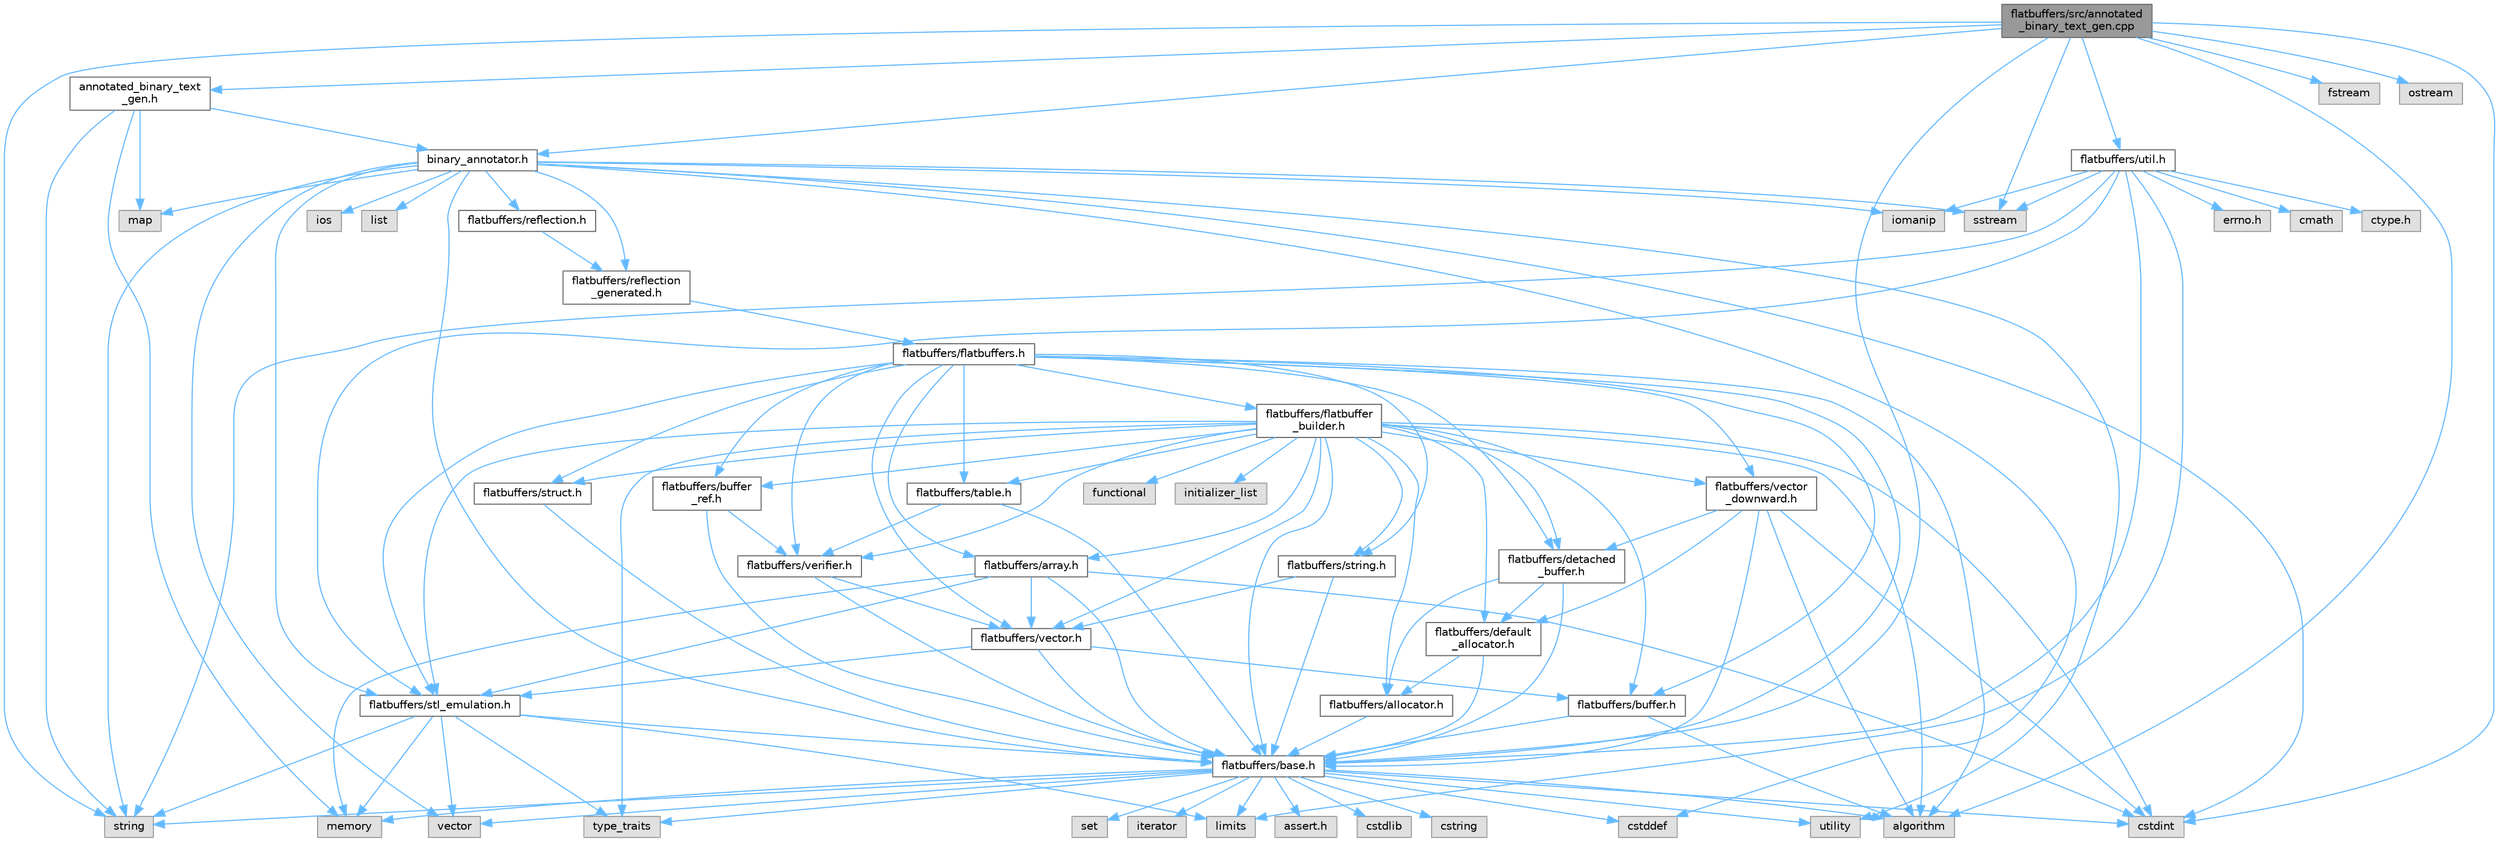 digraph "flatbuffers/src/annotated_binary_text_gen.cpp"
{
 // LATEX_PDF_SIZE
  bgcolor="transparent";
  edge [fontname=Helvetica,fontsize=10,labelfontname=Helvetica,labelfontsize=10];
  node [fontname=Helvetica,fontsize=10,shape=box,height=0.2,width=0.4];
  Node1 [id="Node000001",label="flatbuffers/src/annotated\l_binary_text_gen.cpp",height=0.2,width=0.4,color="gray40", fillcolor="grey60", style="filled", fontcolor="black",tooltip=" "];
  Node1 -> Node2 [id="edge1_Node000001_Node000002",color="steelblue1",style="solid",tooltip=" "];
  Node2 [id="Node000002",label="annotated_binary_text\l_gen.h",height=0.2,width=0.4,color="grey40", fillcolor="white", style="filled",URL="$annotated__binary__text__gen_8h.html",tooltip=" "];
  Node2 -> Node3 [id="edge2_Node000002_Node000003",color="steelblue1",style="solid",tooltip=" "];
  Node3 [id="Node000003",label="map",height=0.2,width=0.4,color="grey60", fillcolor="#E0E0E0", style="filled",tooltip=" "];
  Node2 -> Node4 [id="edge3_Node000002_Node000004",color="steelblue1",style="solid",tooltip=" "];
  Node4 [id="Node000004",label="memory",height=0.2,width=0.4,color="grey60", fillcolor="#E0E0E0", style="filled",tooltip=" "];
  Node2 -> Node5 [id="edge4_Node000002_Node000005",color="steelblue1",style="solid",tooltip=" "];
  Node5 [id="Node000005",label="string",height=0.2,width=0.4,color="grey60", fillcolor="#E0E0E0", style="filled",tooltip=" "];
  Node2 -> Node6 [id="edge5_Node000002_Node000006",color="steelblue1",style="solid",tooltip=" "];
  Node6 [id="Node000006",label="binary_annotator.h",height=0.2,width=0.4,color="grey40", fillcolor="white", style="filled",URL="$binary__annotator_8h.html",tooltip=" "];
  Node6 -> Node7 [id="edge6_Node000006_Node000007",color="steelblue1",style="solid",tooltip=" "];
  Node7 [id="Node000007",label="cstddef",height=0.2,width=0.4,color="grey60", fillcolor="#E0E0E0", style="filled",tooltip=" "];
  Node6 -> Node8 [id="edge7_Node000006_Node000008",color="steelblue1",style="solid",tooltip=" "];
  Node8 [id="Node000008",label="cstdint",height=0.2,width=0.4,color="grey60", fillcolor="#E0E0E0", style="filled",tooltip=" "];
  Node6 -> Node9 [id="edge8_Node000006_Node000009",color="steelblue1",style="solid",tooltip=" "];
  Node9 [id="Node000009",label="iomanip",height=0.2,width=0.4,color="grey60", fillcolor="#E0E0E0", style="filled",tooltip=" "];
  Node6 -> Node10 [id="edge9_Node000006_Node000010",color="steelblue1",style="solid",tooltip=" "];
  Node10 [id="Node000010",label="ios",height=0.2,width=0.4,color="grey60", fillcolor="#E0E0E0", style="filled",tooltip=" "];
  Node6 -> Node11 [id="edge10_Node000006_Node000011",color="steelblue1",style="solid",tooltip=" "];
  Node11 [id="Node000011",label="list",height=0.2,width=0.4,color="grey60", fillcolor="#E0E0E0", style="filled",tooltip=" "];
  Node6 -> Node3 [id="edge11_Node000006_Node000003",color="steelblue1",style="solid",tooltip=" "];
  Node6 -> Node12 [id="edge12_Node000006_Node000012",color="steelblue1",style="solid",tooltip=" "];
  Node12 [id="Node000012",label="sstream",height=0.2,width=0.4,color="grey60", fillcolor="#E0E0E0", style="filled",tooltip=" "];
  Node6 -> Node5 [id="edge13_Node000006_Node000005",color="steelblue1",style="solid",tooltip=" "];
  Node6 -> Node13 [id="edge14_Node000006_Node000013",color="steelblue1",style="solid",tooltip=" "];
  Node13 [id="Node000013",label="utility",height=0.2,width=0.4,color="grey60", fillcolor="#E0E0E0", style="filled",tooltip=" "];
  Node6 -> Node14 [id="edge15_Node000006_Node000014",color="steelblue1",style="solid",tooltip=" "];
  Node14 [id="Node000014",label="vector",height=0.2,width=0.4,color="grey60", fillcolor="#E0E0E0", style="filled",tooltip=" "];
  Node6 -> Node15 [id="edge16_Node000006_Node000015",color="steelblue1",style="solid",tooltip=" "];
  Node15 [id="Node000015",label="flatbuffers/base.h",height=0.2,width=0.4,color="grey40", fillcolor="white", style="filled",URL="$base_8h.html",tooltip=" "];
  Node15 -> Node16 [id="edge17_Node000015_Node000016",color="steelblue1",style="solid",tooltip=" "];
  Node16 [id="Node000016",label="assert.h",height=0.2,width=0.4,color="grey60", fillcolor="#E0E0E0", style="filled",tooltip=" "];
  Node15 -> Node8 [id="edge18_Node000015_Node000008",color="steelblue1",style="solid",tooltip=" "];
  Node15 -> Node7 [id="edge19_Node000015_Node000007",color="steelblue1",style="solid",tooltip=" "];
  Node15 -> Node17 [id="edge20_Node000015_Node000017",color="steelblue1",style="solid",tooltip=" "];
  Node17 [id="Node000017",label="cstdlib",height=0.2,width=0.4,color="grey60", fillcolor="#E0E0E0", style="filled",tooltip=" "];
  Node15 -> Node18 [id="edge21_Node000015_Node000018",color="steelblue1",style="solid",tooltip=" "];
  Node18 [id="Node000018",label="cstring",height=0.2,width=0.4,color="grey60", fillcolor="#E0E0E0", style="filled",tooltip=" "];
  Node15 -> Node13 [id="edge22_Node000015_Node000013",color="steelblue1",style="solid",tooltip=" "];
  Node15 -> Node5 [id="edge23_Node000015_Node000005",color="steelblue1",style="solid",tooltip=" "];
  Node15 -> Node19 [id="edge24_Node000015_Node000019",color="steelblue1",style="solid",tooltip=" "];
  Node19 [id="Node000019",label="type_traits",height=0.2,width=0.4,color="grey60", fillcolor="#E0E0E0", style="filled",tooltip=" "];
  Node15 -> Node14 [id="edge25_Node000015_Node000014",color="steelblue1",style="solid",tooltip=" "];
  Node15 -> Node20 [id="edge26_Node000015_Node000020",color="steelblue1",style="solid",tooltip=" "];
  Node20 [id="Node000020",label="set",height=0.2,width=0.4,color="grey60", fillcolor="#E0E0E0", style="filled",tooltip=" "];
  Node15 -> Node21 [id="edge27_Node000015_Node000021",color="steelblue1",style="solid",tooltip=" "];
  Node21 [id="Node000021",label="algorithm",height=0.2,width=0.4,color="grey60", fillcolor="#E0E0E0", style="filled",tooltip=" "];
  Node15 -> Node22 [id="edge28_Node000015_Node000022",color="steelblue1",style="solid",tooltip=" "];
  Node22 [id="Node000022",label="limits",height=0.2,width=0.4,color="grey60", fillcolor="#E0E0E0", style="filled",tooltip=" "];
  Node15 -> Node23 [id="edge29_Node000015_Node000023",color="steelblue1",style="solid",tooltip=" "];
  Node23 [id="Node000023",label="iterator",height=0.2,width=0.4,color="grey60", fillcolor="#E0E0E0", style="filled",tooltip=" "];
  Node15 -> Node4 [id="edge30_Node000015_Node000004",color="steelblue1",style="solid",tooltip=" "];
  Node6 -> Node24 [id="edge31_Node000006_Node000024",color="steelblue1",style="solid",tooltip=" "];
  Node24 [id="Node000024",label="flatbuffers/reflection.h",height=0.2,width=0.4,color="grey40", fillcolor="white", style="filled",URL="$reflection_8h.html",tooltip=" "];
  Node24 -> Node25 [id="edge32_Node000024_Node000025",color="steelblue1",style="solid",tooltip=" "];
  Node25 [id="Node000025",label="flatbuffers/reflection\l_generated.h",height=0.2,width=0.4,color="grey40", fillcolor="white", style="filled",URL="$reflection__generated_8h.html",tooltip=" "];
  Node25 -> Node26 [id="edge33_Node000025_Node000026",color="steelblue1",style="solid",tooltip=" "];
  Node26 [id="Node000026",label="flatbuffers/flatbuffers.h",height=0.2,width=0.4,color="grey40", fillcolor="white", style="filled",URL="$flatbuffers_8h.html",tooltip=" "];
  Node26 -> Node21 [id="edge34_Node000026_Node000021",color="steelblue1",style="solid",tooltip=" "];
  Node26 -> Node27 [id="edge35_Node000026_Node000027",color="steelblue1",style="solid",tooltip=" "];
  Node27 [id="Node000027",label="flatbuffers/array.h",height=0.2,width=0.4,color="grey40", fillcolor="white", style="filled",URL="$array_8h.html",tooltip=" "];
  Node27 -> Node8 [id="edge36_Node000027_Node000008",color="steelblue1",style="solid",tooltip=" "];
  Node27 -> Node4 [id="edge37_Node000027_Node000004",color="steelblue1",style="solid",tooltip=" "];
  Node27 -> Node15 [id="edge38_Node000027_Node000015",color="steelblue1",style="solid",tooltip=" "];
  Node27 -> Node28 [id="edge39_Node000027_Node000028",color="steelblue1",style="solid",tooltip=" "];
  Node28 [id="Node000028",label="flatbuffers/stl_emulation.h",height=0.2,width=0.4,color="grey40", fillcolor="white", style="filled",URL="$stl__emulation_8h.html",tooltip=" "];
  Node28 -> Node15 [id="edge40_Node000028_Node000015",color="steelblue1",style="solid",tooltip=" "];
  Node28 -> Node5 [id="edge41_Node000028_Node000005",color="steelblue1",style="solid",tooltip=" "];
  Node28 -> Node19 [id="edge42_Node000028_Node000019",color="steelblue1",style="solid",tooltip=" "];
  Node28 -> Node14 [id="edge43_Node000028_Node000014",color="steelblue1",style="solid",tooltip=" "];
  Node28 -> Node4 [id="edge44_Node000028_Node000004",color="steelblue1",style="solid",tooltip=" "];
  Node28 -> Node22 [id="edge45_Node000028_Node000022",color="steelblue1",style="solid",tooltip=" "];
  Node27 -> Node29 [id="edge46_Node000027_Node000029",color="steelblue1",style="solid",tooltip=" "];
  Node29 [id="Node000029",label="flatbuffers/vector.h",height=0.2,width=0.4,color="grey40", fillcolor="white", style="filled",URL="$vector_8h.html",tooltip=" "];
  Node29 -> Node15 [id="edge47_Node000029_Node000015",color="steelblue1",style="solid",tooltip=" "];
  Node29 -> Node30 [id="edge48_Node000029_Node000030",color="steelblue1",style="solid",tooltip=" "];
  Node30 [id="Node000030",label="flatbuffers/buffer.h",height=0.2,width=0.4,color="grey40", fillcolor="white", style="filled",URL="$buffer_8h.html",tooltip=" "];
  Node30 -> Node21 [id="edge49_Node000030_Node000021",color="steelblue1",style="solid",tooltip=" "];
  Node30 -> Node15 [id="edge50_Node000030_Node000015",color="steelblue1",style="solid",tooltip=" "];
  Node29 -> Node28 [id="edge51_Node000029_Node000028",color="steelblue1",style="solid",tooltip=" "];
  Node26 -> Node15 [id="edge52_Node000026_Node000015",color="steelblue1",style="solid",tooltip=" "];
  Node26 -> Node30 [id="edge53_Node000026_Node000030",color="steelblue1",style="solid",tooltip=" "];
  Node26 -> Node31 [id="edge54_Node000026_Node000031",color="steelblue1",style="solid",tooltip=" "];
  Node31 [id="Node000031",label="flatbuffers/buffer\l_ref.h",height=0.2,width=0.4,color="grey40", fillcolor="white", style="filled",URL="$buffer__ref_8h.html",tooltip=" "];
  Node31 -> Node15 [id="edge55_Node000031_Node000015",color="steelblue1",style="solid",tooltip=" "];
  Node31 -> Node32 [id="edge56_Node000031_Node000032",color="steelblue1",style="solid",tooltip=" "];
  Node32 [id="Node000032",label="flatbuffers/verifier.h",height=0.2,width=0.4,color="grey40", fillcolor="white", style="filled",URL="$verifier_8h.html",tooltip=" "];
  Node32 -> Node15 [id="edge57_Node000032_Node000015",color="steelblue1",style="solid",tooltip=" "];
  Node32 -> Node29 [id="edge58_Node000032_Node000029",color="steelblue1",style="solid",tooltip=" "];
  Node26 -> Node33 [id="edge59_Node000026_Node000033",color="steelblue1",style="solid",tooltip=" "];
  Node33 [id="Node000033",label="flatbuffers/detached\l_buffer.h",height=0.2,width=0.4,color="grey40", fillcolor="white", style="filled",URL="$detached__buffer_8h.html",tooltip=" "];
  Node33 -> Node34 [id="edge60_Node000033_Node000034",color="steelblue1",style="solid",tooltip=" "];
  Node34 [id="Node000034",label="flatbuffers/allocator.h",height=0.2,width=0.4,color="grey40", fillcolor="white", style="filled",URL="$allocator_8h.html",tooltip=" "];
  Node34 -> Node15 [id="edge61_Node000034_Node000015",color="steelblue1",style="solid",tooltip=" "];
  Node33 -> Node15 [id="edge62_Node000033_Node000015",color="steelblue1",style="solid",tooltip=" "];
  Node33 -> Node35 [id="edge63_Node000033_Node000035",color="steelblue1",style="solid",tooltip=" "];
  Node35 [id="Node000035",label="flatbuffers/default\l_allocator.h",height=0.2,width=0.4,color="grey40", fillcolor="white", style="filled",URL="$default__allocator_8h.html",tooltip=" "];
  Node35 -> Node34 [id="edge64_Node000035_Node000034",color="steelblue1",style="solid",tooltip=" "];
  Node35 -> Node15 [id="edge65_Node000035_Node000015",color="steelblue1",style="solid",tooltip=" "];
  Node26 -> Node36 [id="edge66_Node000026_Node000036",color="steelblue1",style="solid",tooltip=" "];
  Node36 [id="Node000036",label="flatbuffers/flatbuffer\l_builder.h",height=0.2,width=0.4,color="grey40", fillcolor="white", style="filled",URL="$flatbuffer__builder_8h.html",tooltip=" "];
  Node36 -> Node21 [id="edge67_Node000036_Node000021",color="steelblue1",style="solid",tooltip=" "];
  Node36 -> Node8 [id="edge68_Node000036_Node000008",color="steelblue1",style="solid",tooltip=" "];
  Node36 -> Node37 [id="edge69_Node000036_Node000037",color="steelblue1",style="solid",tooltip=" "];
  Node37 [id="Node000037",label="functional",height=0.2,width=0.4,color="grey60", fillcolor="#E0E0E0", style="filled",tooltip=" "];
  Node36 -> Node38 [id="edge70_Node000036_Node000038",color="steelblue1",style="solid",tooltip=" "];
  Node38 [id="Node000038",label="initializer_list",height=0.2,width=0.4,color="grey60", fillcolor="#E0E0E0", style="filled",tooltip=" "];
  Node36 -> Node19 [id="edge71_Node000036_Node000019",color="steelblue1",style="solid",tooltip=" "];
  Node36 -> Node34 [id="edge72_Node000036_Node000034",color="steelblue1",style="solid",tooltip=" "];
  Node36 -> Node27 [id="edge73_Node000036_Node000027",color="steelblue1",style="solid",tooltip=" "];
  Node36 -> Node15 [id="edge74_Node000036_Node000015",color="steelblue1",style="solid",tooltip=" "];
  Node36 -> Node30 [id="edge75_Node000036_Node000030",color="steelblue1",style="solid",tooltip=" "];
  Node36 -> Node31 [id="edge76_Node000036_Node000031",color="steelblue1",style="solid",tooltip=" "];
  Node36 -> Node35 [id="edge77_Node000036_Node000035",color="steelblue1",style="solid",tooltip=" "];
  Node36 -> Node33 [id="edge78_Node000036_Node000033",color="steelblue1",style="solid",tooltip=" "];
  Node36 -> Node28 [id="edge79_Node000036_Node000028",color="steelblue1",style="solid",tooltip=" "];
  Node36 -> Node39 [id="edge80_Node000036_Node000039",color="steelblue1",style="solid",tooltip=" "];
  Node39 [id="Node000039",label="flatbuffers/string.h",height=0.2,width=0.4,color="grey40", fillcolor="white", style="filled",URL="$string_8h.html",tooltip=" "];
  Node39 -> Node15 [id="edge81_Node000039_Node000015",color="steelblue1",style="solid",tooltip=" "];
  Node39 -> Node29 [id="edge82_Node000039_Node000029",color="steelblue1",style="solid",tooltip=" "];
  Node36 -> Node40 [id="edge83_Node000036_Node000040",color="steelblue1",style="solid",tooltip=" "];
  Node40 [id="Node000040",label="flatbuffers/struct.h",height=0.2,width=0.4,color="grey40", fillcolor="white", style="filled",URL="$struct_8h.html",tooltip=" "];
  Node40 -> Node15 [id="edge84_Node000040_Node000015",color="steelblue1",style="solid",tooltip=" "];
  Node36 -> Node41 [id="edge85_Node000036_Node000041",color="steelblue1",style="solid",tooltip=" "];
  Node41 [id="Node000041",label="flatbuffers/table.h",height=0.2,width=0.4,color="grey40", fillcolor="white", style="filled",URL="$table_8h.html",tooltip=" "];
  Node41 -> Node15 [id="edge86_Node000041_Node000015",color="steelblue1",style="solid",tooltip=" "];
  Node41 -> Node32 [id="edge87_Node000041_Node000032",color="steelblue1",style="solid",tooltip=" "];
  Node36 -> Node29 [id="edge88_Node000036_Node000029",color="steelblue1",style="solid",tooltip=" "];
  Node36 -> Node42 [id="edge89_Node000036_Node000042",color="steelblue1",style="solid",tooltip=" "];
  Node42 [id="Node000042",label="flatbuffers/vector\l_downward.h",height=0.2,width=0.4,color="grey40", fillcolor="white", style="filled",URL="$vector__downward_8h.html",tooltip=" "];
  Node42 -> Node21 [id="edge90_Node000042_Node000021",color="steelblue1",style="solid",tooltip=" "];
  Node42 -> Node8 [id="edge91_Node000042_Node000008",color="steelblue1",style="solid",tooltip=" "];
  Node42 -> Node15 [id="edge92_Node000042_Node000015",color="steelblue1",style="solid",tooltip=" "];
  Node42 -> Node35 [id="edge93_Node000042_Node000035",color="steelblue1",style="solid",tooltip=" "];
  Node42 -> Node33 [id="edge94_Node000042_Node000033",color="steelblue1",style="solid",tooltip=" "];
  Node36 -> Node32 [id="edge95_Node000036_Node000032",color="steelblue1",style="solid",tooltip=" "];
  Node26 -> Node28 [id="edge96_Node000026_Node000028",color="steelblue1",style="solid",tooltip=" "];
  Node26 -> Node39 [id="edge97_Node000026_Node000039",color="steelblue1",style="solid",tooltip=" "];
  Node26 -> Node40 [id="edge98_Node000026_Node000040",color="steelblue1",style="solid",tooltip=" "];
  Node26 -> Node41 [id="edge99_Node000026_Node000041",color="steelblue1",style="solid",tooltip=" "];
  Node26 -> Node29 [id="edge100_Node000026_Node000029",color="steelblue1",style="solid",tooltip=" "];
  Node26 -> Node42 [id="edge101_Node000026_Node000042",color="steelblue1",style="solid",tooltip=" "];
  Node26 -> Node32 [id="edge102_Node000026_Node000032",color="steelblue1",style="solid",tooltip=" "];
  Node6 -> Node25 [id="edge103_Node000006_Node000025",color="steelblue1",style="solid",tooltip=" "];
  Node6 -> Node28 [id="edge104_Node000006_Node000028",color="steelblue1",style="solid",tooltip=" "];
  Node1 -> Node21 [id="edge105_Node000001_Node000021",color="steelblue1",style="solid",tooltip=" "];
  Node1 -> Node8 [id="edge106_Node000001_Node000008",color="steelblue1",style="solid",tooltip=" "];
  Node1 -> Node43 [id="edge107_Node000001_Node000043",color="steelblue1",style="solid",tooltip=" "];
  Node43 [id="Node000043",label="fstream",height=0.2,width=0.4,color="grey60", fillcolor="#E0E0E0", style="filled",tooltip=" "];
  Node1 -> Node44 [id="edge108_Node000001_Node000044",color="steelblue1",style="solid",tooltip=" "];
  Node44 [id="Node000044",label="ostream",height=0.2,width=0.4,color="grey60", fillcolor="#E0E0E0", style="filled",tooltip=" "];
  Node1 -> Node12 [id="edge109_Node000001_Node000012",color="steelblue1",style="solid",tooltip=" "];
  Node1 -> Node5 [id="edge110_Node000001_Node000005",color="steelblue1",style="solid",tooltip=" "];
  Node1 -> Node6 [id="edge111_Node000001_Node000006",color="steelblue1",style="solid",tooltip=" "];
  Node1 -> Node15 [id="edge112_Node000001_Node000015",color="steelblue1",style="solid",tooltip=" "];
  Node1 -> Node45 [id="edge113_Node000001_Node000045",color="steelblue1",style="solid",tooltip=" "];
  Node45 [id="Node000045",label="flatbuffers/util.h",height=0.2,width=0.4,color="grey40", fillcolor="white", style="filled",URL="$util_8h.html",tooltip=" "];
  Node45 -> Node46 [id="edge114_Node000045_Node000046",color="steelblue1",style="solid",tooltip=" "];
  Node46 [id="Node000046",label="ctype.h",height=0.2,width=0.4,color="grey60", fillcolor="#E0E0E0", style="filled",tooltip=" "];
  Node45 -> Node47 [id="edge115_Node000045_Node000047",color="steelblue1",style="solid",tooltip=" "];
  Node47 [id="Node000047",label="errno.h",height=0.2,width=0.4,color="grey60", fillcolor="#E0E0E0", style="filled",tooltip=" "];
  Node45 -> Node15 [id="edge116_Node000045_Node000015",color="steelblue1",style="solid",tooltip=" "];
  Node45 -> Node28 [id="edge117_Node000045_Node000028",color="steelblue1",style="solid",tooltip=" "];
  Node45 -> Node9 [id="edge118_Node000045_Node000009",color="steelblue1",style="solid",tooltip=" "];
  Node45 -> Node12 [id="edge119_Node000045_Node000012",color="steelblue1",style="solid",tooltip=" "];
  Node45 -> Node48 [id="edge120_Node000045_Node000048",color="steelblue1",style="solid",tooltip=" "];
  Node48 [id="Node000048",label="cmath",height=0.2,width=0.4,color="grey60", fillcolor="#E0E0E0", style="filled",tooltip=" "];
  Node45 -> Node22 [id="edge121_Node000045_Node000022",color="steelblue1",style="solid",tooltip=" "];
  Node45 -> Node5 [id="edge122_Node000045_Node000005",color="steelblue1",style="solid",tooltip=" "];
}
